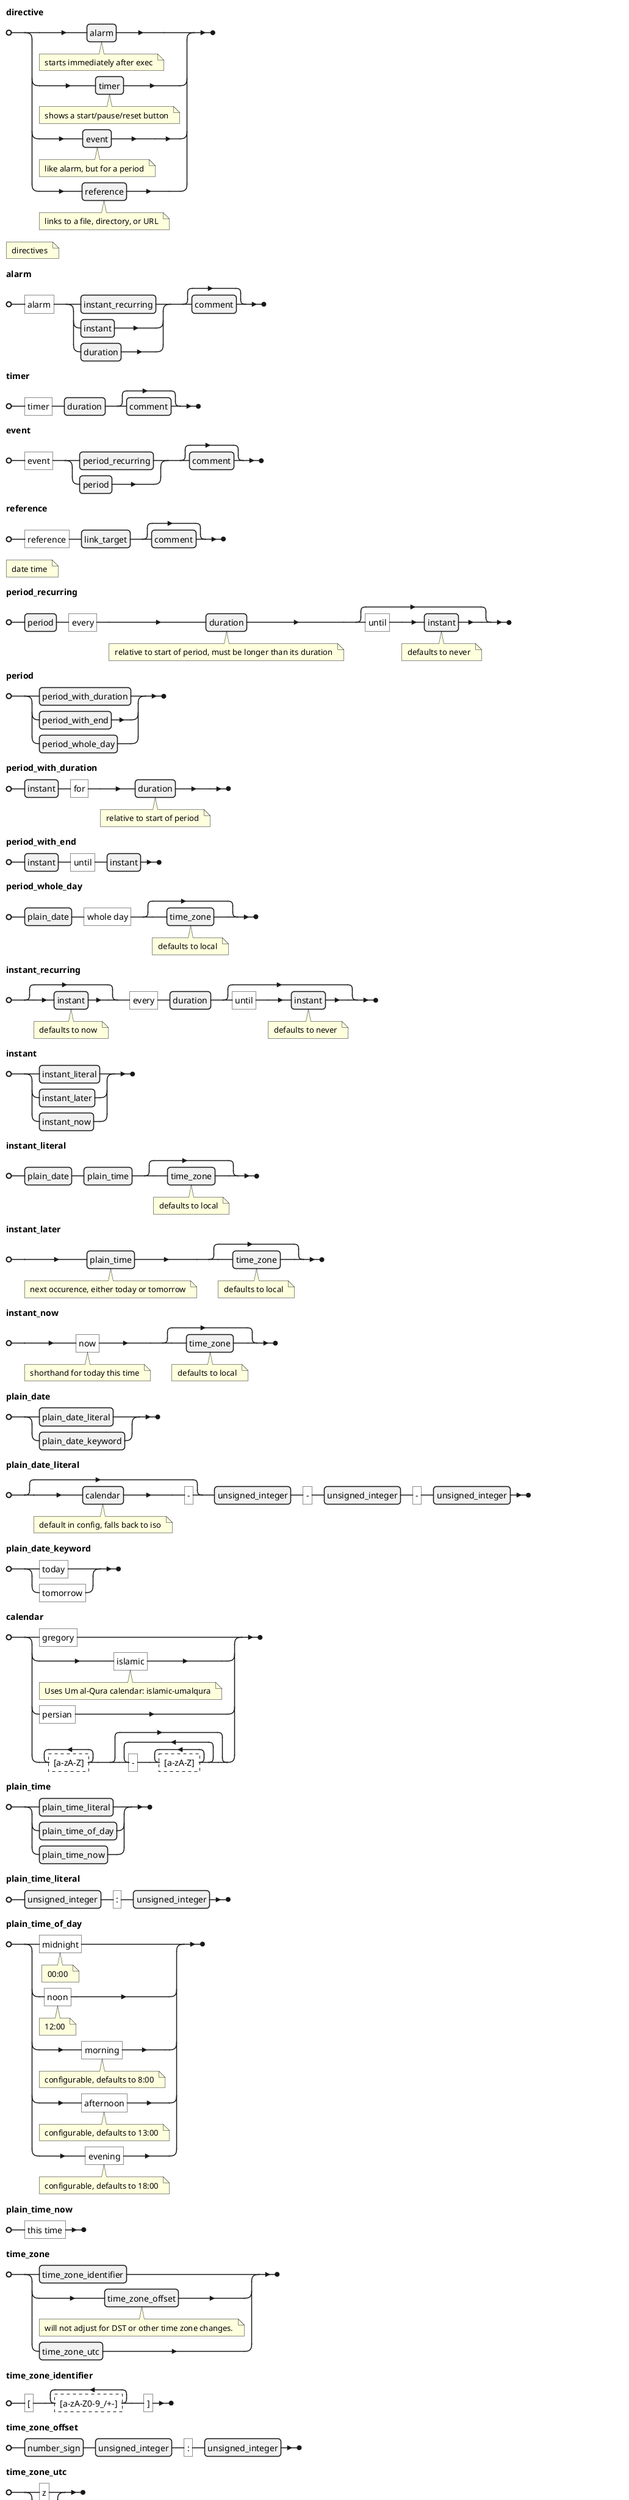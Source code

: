 @startebnf directives

directive =
	alarm (* starts immediately after exec *) |
	timer (* shows a start/pause/reset button *) |
	event (* like alarm, but for a period *) |
	reference (* links to a file, directory, or URL *);

(* directives *)

alarm =
	"alarm",
	(instant_recurring | instant | duration),
	[comment];

timer =
	"timer",
	duration,
	[comment];

event =
	"event",
	(period_recurring | period),
	[comment];

reference =
	"reference",
	link_target,
	[comment];

(* date time *)

period_recurring =
	period,
	"every", duration (* relative to start of period, must be longer than its duration *),
	["until", instant (* defaults to never *)];

period =
	period_with_duration |
	period_with_end |
	period_whole_day;

period_with_duration =
	instant,
	"for", duration (* relative to start of period *);

period_with_end =
	instant,
	"until", instant;

period_whole_day =
	plain_date,
	"whole day",
	[time_zone (* defaults to local *)];

instant_recurring =
	[instant (* defaults to now *)],
	"every", duration,
	["until", instant (* defaults to never *)];

instant =
	instant_literal |
	instant_later |
	instant_now;

instant_literal =
	plain_date,
	plain_time,
	[time_zone (* defaults to local *)];

instant_later =
	plain_time (* next occurence, either today or tomorrow *),
	[time_zone (* defaults to local *)];

instant_now =
	"now" (* shorthand for today this time *),
	[time_zone (* defaults to local *)];

plain_date =
	plain_date_literal |
	plain_date_keyword;

plain_date_literal =
	[calendar (* default in config, falls back to iso *), "-"],
	unsigned_integer, "-",
	unsigned_integer, "-",
	unsigned_integer;

plain_date_keyword =
	"today" |
	"tomorrow";

calendar =
	"gregory" |
	"islamic" (* Uses Um al-Qura calendar: islamic-umalqura *) |
	"persian" |
	{? [a-zA-Z] ?}-, {"-", {? [a-zA-Z] ?}-};

plain_time =
	plain_time_literal |
	plain_time_of_day |
	plain_time_now;

plain_time_literal =
	unsigned_integer, ":",
	unsigned_integer;

plain_time_of_day =
	"midnight" (* 00:00 *) |
	"noon" (* 12:00 *) |
	"morning" (* configurable, defaults to 8:00 *) |
	"afternoon" (* configurable, defaults to 13:00 *) |
	"evening" (* configurable, defaults to 18:00 *);

plain_time_now =
	"this time";

time_zone =
	time_zone_identifier |
	time_zone_offset (* will not adjust for DST or other time zone changes. *) |
	time_zone_utc;

time_zone_identifier =
	"[",
	{? [a-zA-Z0-9_/+-] ?}-,
	"]";

time_zone_offset =
	number_sign,
	unsigned_integer, ":",
	unsigned_integer;

time_zone_utc =
	"z" |
	"Z";

duration =
	duration_date, [duration_time] |
	duration_time;

duration_date =
	unsigned_integer, duration_years,
	[unsigned_integer, duration_months],
	[unsigned_integer, duration_days] |
	unsigned_integer, duration_months,
	[unsigned_integer, duration_days] |
	unsigned_integer, duration_days;

duration_years =
	"years" |
	"year" |
	"yrs" |
	"yr" |
	"y";

duration_months =
	"months" |
	"month" |
	"mos" |
	"mo";

duration_days =
	"days" |
	"day" |
	"dys" |
	"dy" |
	"d";

duration_time =
	unsigned_integer, duration_hours,
	[unsigned_integer, duration_minutes],
	[unsigned_integer, duration_seconds] |
	unsigned_integer, duration_minutes,
	[unsigned_integer, duration_seconds] |
	unsigned_integer, duration_seconds;

duration_hours =
	"hours" |
	"hour" |
	"hrs" |
	"hr" |
	"h";

duration_minutes =
	"minutes" |
	"minute" |
	"mins" |
	"min" |
	"m";

duration_seconds =
	"seconds" |
	"second" |
	"secs" |
	"sec" |
	"s";

(* primitives *)

string = '"', {string_char}, '"';

string_char =
	"\", ? ["\\/bfnrt] ? |
	"\u", hex_digit, hex_digit, hex_digit, hex_digit |
	? [ !#-[\]-\uFFFF] ?;

hex_digit = ? [0-9a-fA-F] ?;

link_target = "<", {? [^<>\n] ?}-, ">";

signed_integer =
	[number_sign],
	unsigned_integer;

unsigned_integer =
	{? [0-9] ?}-;

number_sign =
	"+" |
	"-";

comment =
	{comment_line}-;

comment_line =
	(
		? \n ?, ? \s ? |
		";"
	),
	{? [^\n] ?};

@endebnf
